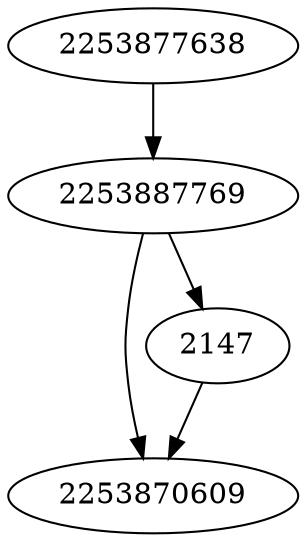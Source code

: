 strict digraph  {
2253870609;
2147;
2253887769;
2253877638;
2147 -> 2253870609;
2253887769 -> 2147;
2253887769 -> 2253870609;
2253877638 -> 2253887769;
}
